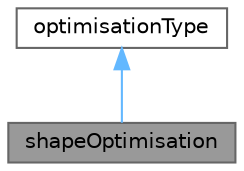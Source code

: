 digraph "shapeOptimisation"
{
 // LATEX_PDF_SIZE
  bgcolor="transparent";
  edge [fontname=Helvetica,fontsize=10,labelfontname=Helvetica,labelfontsize=10];
  node [fontname=Helvetica,fontsize=10,shape=box,height=0.2,width=0.4];
  Node1 [id="Node000001",label="shapeOptimisation",height=0.2,width=0.4,color="gray40", fillcolor="grey60", style="filled", fontcolor="black",tooltip="Calculates shape sensitivities using the adjoint approach, computes boundaryMesh movement and propaga..."];
  Node2 -> Node1 [id="edge1_Node000001_Node000002",dir="back",color="steelblue1",style="solid",tooltip=" "];
  Node2 [id="Node000002",label="optimisationType",height=0.2,width=0.4,color="gray40", fillcolor="white", style="filled",URL="$classFoam_1_1incompressible_1_1optimisationType.html",tooltip="Abstract base class for optimisation methods."];
}
